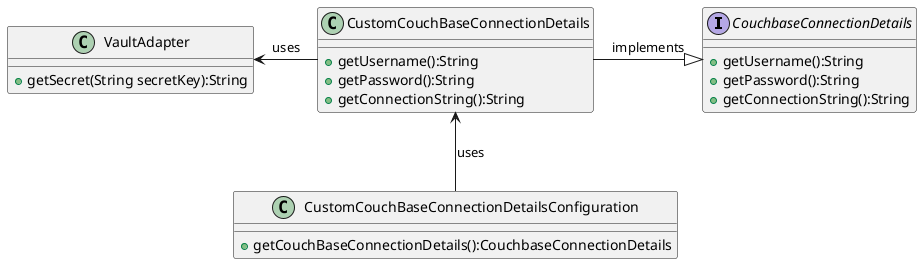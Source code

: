 @startuml
'https://plantuml.com/class-diagram

interface CouchbaseConnectionDetails {
   +getUsername():String
   +getPassword():String
   +getConnectionString():String
}
class CustomCouchBaseConnectionDetails {
   +getUsername():String
   +getPassword():String
   +getConnectionString():String
}
class VaultAdapter {
   +getSecret(String secretKey):String
}
class CustomCouchBaseConnectionDetailsConfiguration {
    +getCouchBaseConnectionDetails():CouchbaseConnectionDetails
}
CustomCouchBaseConnectionDetails -left-> VaultAdapter:uses
CustomCouchBaseConnectionDetails -right-|> CouchbaseConnectionDetails : implements
CustomCouchBaseConnectionDetailsConfiguration -up-> CustomCouchBaseConnectionDetails:uses


@enduml